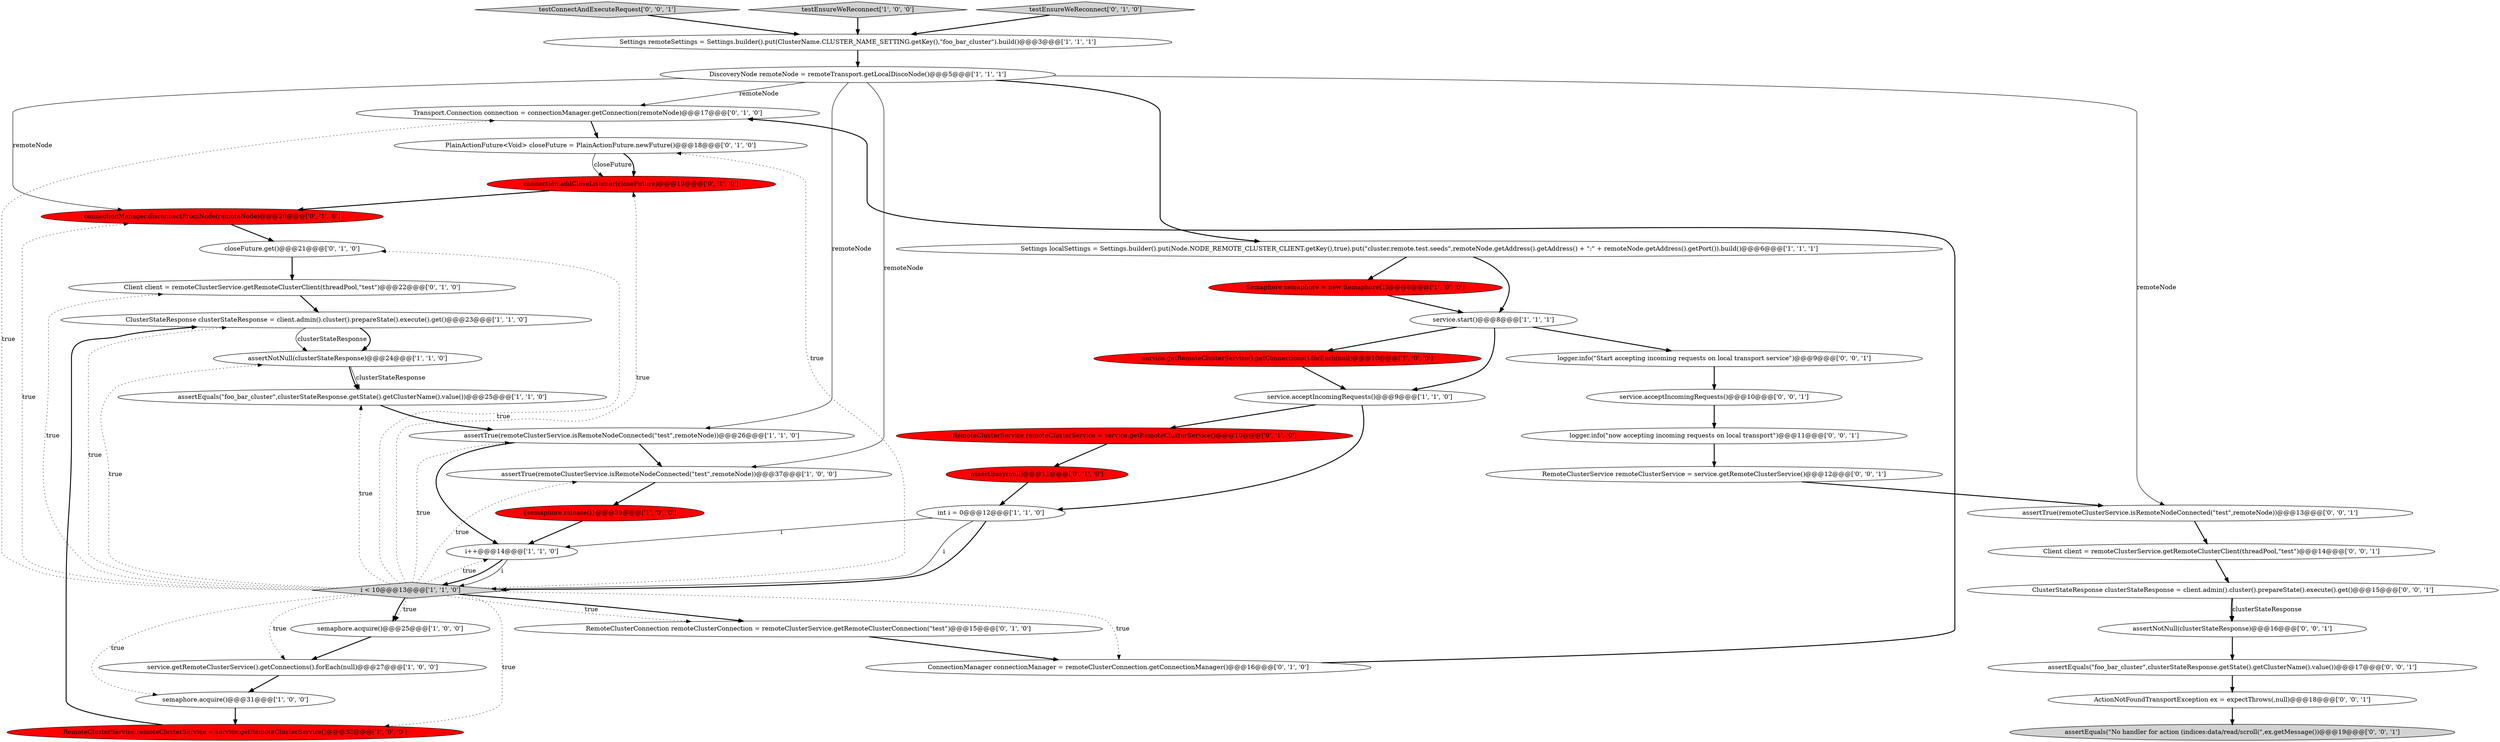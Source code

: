 digraph {
41 [style = filled, label = "logger.info(\"Start accepting incoming requests on local transport service\")@@@9@@@['0', '0', '1']", fillcolor = white, shape = ellipse image = "AAA0AAABBB3BBB"];
37 [style = filled, label = "assertEquals(\"No handler for action (indices:data/read/scroll(\",ex.getMessage())@@@19@@@['0', '0', '1']", fillcolor = lightgray, shape = ellipse image = "AAA0AAABBB3BBB"];
9 [style = filled, label = "assertEquals(\"foo_bar_cluster\",clusterStateResponse.getState().getClusterName().value())@@@25@@@['1', '1', '0']", fillcolor = white, shape = ellipse image = "AAA0AAABBB1BBB"];
2 [style = filled, label = "DiscoveryNode remoteNode = remoteTransport.getLocalDiscoNode()@@@5@@@['1', '1', '1']", fillcolor = white, shape = ellipse image = "AAA0AAABBB1BBB"];
10 [style = filled, label = "int i = 0@@@12@@@['1', '1', '0']", fillcolor = white, shape = ellipse image = "AAA0AAABBB1BBB"];
36 [style = filled, label = "ClusterStateResponse clusterStateResponse = client.admin().cluster().prepareState().execute().get()@@@15@@@['0', '0', '1']", fillcolor = white, shape = ellipse image = "AAA0AAABBB3BBB"];
6 [style = filled, label = "semaphore.acquire()@@@31@@@['1', '0', '0']", fillcolor = white, shape = ellipse image = "AAA0AAABBB1BBB"];
38 [style = filled, label = "testConnectAndExecuteRequest['0', '0', '1']", fillcolor = lightgray, shape = diamond image = "AAA0AAABBB3BBB"];
30 [style = filled, label = "Client client = remoteClusterService.getRemoteClusterClient(threadPool,\"test\")@@@22@@@['0', '1', '0']", fillcolor = white, shape = ellipse image = "AAA0AAABBB2BBB"];
5 [style = filled, label = "testEnsureWeReconnect['1', '0', '0']", fillcolor = lightgray, shape = diamond image = "AAA0AAABBB1BBB"];
11 [style = filled, label = "semaphore.acquire()@@@25@@@['1', '0', '0']", fillcolor = white, shape = ellipse image = "AAA0AAABBB1BBB"];
25 [style = filled, label = "Transport.Connection connection = connectionManager.getConnection(remoteNode)@@@17@@@['0', '1', '0']", fillcolor = white, shape = ellipse image = "AAA0AAABBB2BBB"];
15 [style = filled, label = "service.start()@@@8@@@['1', '1', '1']", fillcolor = white, shape = ellipse image = "AAA0AAABBB1BBB"];
12 [style = filled, label = "Semaphore semaphore = new Semaphore(1)@@@8@@@['1', '0', '0']", fillcolor = red, shape = ellipse image = "AAA1AAABBB1BBB"];
1 [style = filled, label = "assertTrue(remoteClusterService.isRemoteNodeConnected(\"test\",remoteNode))@@@26@@@['1', '1', '0']", fillcolor = white, shape = ellipse image = "AAA0AAABBB1BBB"];
3 [style = filled, label = "assertNotNull(clusterStateResponse)@@@24@@@['1', '1', '0']", fillcolor = white, shape = ellipse image = "AAA0AAABBB1BBB"];
8 [style = filled, label = "i < 10@@@13@@@['1', '1', '0']", fillcolor = lightgray, shape = diamond image = "AAA0AAABBB1BBB"];
21 [style = filled, label = "RemoteClusterService remoteClusterService = service.getRemoteClusterService()@@@10@@@['0', '1', '0']", fillcolor = red, shape = ellipse image = "AAA1AAABBB2BBB"];
35 [style = filled, label = "Client client = remoteClusterService.getRemoteClusterClient(threadPool,\"test\")@@@14@@@['0', '0', '1']", fillcolor = white, shape = ellipse image = "AAA0AAABBB3BBB"];
18 [style = filled, label = "ClusterStateResponse clusterStateResponse = client.admin().cluster().prepareState().execute().get()@@@23@@@['1', '1', '0']", fillcolor = white, shape = ellipse image = "AAA0AAABBB1BBB"];
17 [style = filled, label = "service.getRemoteClusterService().getConnections().forEach(null)@@@27@@@['1', '0', '0']", fillcolor = white, shape = ellipse image = "AAA0AAABBB1BBB"];
43 [style = filled, label = "logger.info(\"now accepting incoming requests on local transport\")@@@11@@@['0', '0', '1']", fillcolor = white, shape = ellipse image = "AAA0AAABBB3BBB"];
0 [style = filled, label = "Settings localSettings = Settings.builder().put(Node.NODE_REMOTE_CLUSTER_CLIENT.getKey(),true).put(\"cluster.remote.test.seeds\",remoteNode.getAddress().getAddress() + \":\" + remoteNode.getAddress().getPort()).build()@@@6@@@['1', '1', '1']", fillcolor = white, shape = ellipse image = "AAA0AAABBB1BBB"];
28 [style = filled, label = "PlainActionFuture<Void> closeFuture = PlainActionFuture.newFuture()@@@18@@@['0', '1', '0']", fillcolor = white, shape = ellipse image = "AAA0AAABBB2BBB"];
33 [style = filled, label = "assertNotNull(clusterStateResponse)@@@16@@@['0', '0', '1']", fillcolor = white, shape = ellipse image = "AAA0AAABBB3BBB"];
27 [style = filled, label = "connectionManager.disconnectFromNode(remoteNode)@@@20@@@['0', '1', '0']", fillcolor = red, shape = ellipse image = "AAA1AAABBB2BBB"];
14 [style = filled, label = "RemoteClusterService remoteClusterService = service.getRemoteClusterService()@@@32@@@['1', '0', '0']", fillcolor = red, shape = ellipse image = "AAA1AAABBB1BBB"];
7 [style = filled, label = "{semaphore.release()}@@@39@@@['1', '0', '0']", fillcolor = red, shape = ellipse image = "AAA1AAABBB1BBB"];
24 [style = filled, label = "connection.addCloseListener(closeFuture)@@@19@@@['0', '1', '0']", fillcolor = red, shape = ellipse image = "AAA1AAABBB2BBB"];
13 [style = filled, label = "Settings remoteSettings = Settings.builder().put(ClusterName.CLUSTER_NAME_SETTING.getKey(),\"foo_bar_cluster\").build()@@@3@@@['1', '1', '1']", fillcolor = white, shape = ellipse image = "AAA0AAABBB1BBB"];
19 [style = filled, label = "service.getRemoteClusterService().getConnections().forEach(null)@@@10@@@['1', '0', '0']", fillcolor = red, shape = ellipse image = "AAA1AAABBB1BBB"];
22 [style = filled, label = "closeFuture.get()@@@21@@@['0', '1', '0']", fillcolor = white, shape = ellipse image = "AAA0AAABBB2BBB"];
40 [style = filled, label = "assertEquals(\"foo_bar_cluster\",clusterStateResponse.getState().getClusterName().value())@@@17@@@['0', '0', '1']", fillcolor = white, shape = ellipse image = "AAA0AAABBB3BBB"];
23 [style = filled, label = "ConnectionManager connectionManager = remoteClusterConnection.getConnectionManager()@@@16@@@['0', '1', '0']", fillcolor = white, shape = ellipse image = "AAA0AAABBB2BBB"];
42 [style = filled, label = "RemoteClusterService remoteClusterService = service.getRemoteClusterService()@@@12@@@['0', '0', '1']", fillcolor = white, shape = ellipse image = "AAA0AAABBB3BBB"];
31 [style = filled, label = "RemoteClusterConnection remoteClusterConnection = remoteClusterService.getRemoteClusterConnection(\"test\")@@@15@@@['0', '1', '0']", fillcolor = white, shape = ellipse image = "AAA0AAABBB2BBB"];
4 [style = filled, label = "assertTrue(remoteClusterService.isRemoteNodeConnected(\"test\",remoteNode))@@@37@@@['1', '0', '0']", fillcolor = white, shape = ellipse image = "AAA0AAABBB1BBB"];
16 [style = filled, label = "service.acceptIncomingRequests()@@@9@@@['1', '1', '0']", fillcolor = white, shape = ellipse image = "AAA0AAABBB1BBB"];
34 [style = filled, label = "ActionNotFoundTransportException ex = expectThrows(,null)@@@18@@@['0', '0', '1']", fillcolor = white, shape = ellipse image = "AAA0AAABBB3BBB"];
29 [style = filled, label = "testEnsureWeReconnect['0', '1', '0']", fillcolor = lightgray, shape = diamond image = "AAA0AAABBB2BBB"];
26 [style = filled, label = "assertBusy(null)@@@11@@@['0', '1', '0']", fillcolor = red, shape = ellipse image = "AAA1AAABBB2BBB"];
32 [style = filled, label = "assertTrue(remoteClusterService.isRemoteNodeConnected(\"test\",remoteNode))@@@13@@@['0', '0', '1']", fillcolor = white, shape = ellipse image = "AAA0AAABBB3BBB"];
20 [style = filled, label = "i++@@@14@@@['1', '1', '0']", fillcolor = white, shape = ellipse image = "AAA0AAABBB1BBB"];
39 [style = filled, label = "service.acceptIncomingRequests()@@@10@@@['0', '0', '1']", fillcolor = white, shape = ellipse image = "AAA0AAABBB3BBB"];
2->27 [style = solid, label="remoteNode"];
32->35 [style = bold, label=""];
8->25 [style = dotted, label="true"];
18->3 [style = bold, label=""];
1->4 [style = bold, label=""];
23->25 [style = bold, label=""];
25->28 [style = bold, label=""];
20->8 [style = solid, label="i"];
31->23 [style = bold, label=""];
8->28 [style = dotted, label="true"];
2->4 [style = solid, label="remoteNode"];
8->30 [style = dotted, label="true"];
8->31 [style = bold, label=""];
17->6 [style = bold, label=""];
16->10 [style = bold, label=""];
26->10 [style = bold, label=""];
10->8 [style = solid, label="i"];
28->24 [style = solid, label="closeFuture"];
0->12 [style = bold, label=""];
8->17 [style = dotted, label="true"];
12->15 [style = bold, label=""];
39->43 [style = bold, label=""];
43->42 [style = bold, label=""];
2->25 [style = solid, label="remoteNode"];
1->20 [style = bold, label=""];
8->23 [style = dotted, label="true"];
18->3 [style = solid, label="clusterStateResponse"];
40->34 [style = bold, label=""];
7->20 [style = bold, label=""];
15->19 [style = bold, label=""];
15->16 [style = bold, label=""];
36->33 [style = bold, label=""];
27->22 [style = bold, label=""];
30->18 [style = bold, label=""];
8->4 [style = dotted, label="true"];
0->15 [style = bold, label=""];
4->7 [style = bold, label=""];
22->30 [style = bold, label=""];
8->3 [style = dotted, label="true"];
8->24 [style = dotted, label="true"];
19->16 [style = bold, label=""];
6->14 [style = bold, label=""];
3->9 [style = bold, label=""];
8->1 [style = dotted, label="true"];
21->26 [style = bold, label=""];
20->8 [style = bold, label=""];
2->0 [style = bold, label=""];
33->40 [style = bold, label=""];
8->6 [style = dotted, label="true"];
10->8 [style = bold, label=""];
34->37 [style = bold, label=""];
16->21 [style = bold, label=""];
2->32 [style = solid, label="remoteNode"];
5->13 [style = bold, label=""];
36->33 [style = solid, label="clusterStateResponse"];
8->14 [style = dotted, label="true"];
8->22 [style = dotted, label="true"];
15->41 [style = bold, label=""];
42->32 [style = bold, label=""];
28->24 [style = bold, label=""];
8->11 [style = dotted, label="true"];
11->17 [style = bold, label=""];
8->18 [style = dotted, label="true"];
14->18 [style = bold, label=""];
8->20 [style = dotted, label="true"];
8->9 [style = dotted, label="true"];
35->36 [style = bold, label=""];
41->39 [style = bold, label=""];
9->1 [style = bold, label=""];
8->27 [style = dotted, label="true"];
38->13 [style = bold, label=""];
8->11 [style = bold, label=""];
3->9 [style = solid, label="clusterStateResponse"];
24->27 [style = bold, label=""];
8->31 [style = dotted, label="true"];
10->20 [style = solid, label="i"];
2->1 [style = solid, label="remoteNode"];
13->2 [style = bold, label=""];
29->13 [style = bold, label=""];
}
